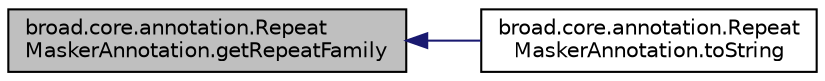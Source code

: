 digraph "broad.core.annotation.RepeatMaskerAnnotation.getRepeatFamily"
{
  edge [fontname="Helvetica",fontsize="10",labelfontname="Helvetica",labelfontsize="10"];
  node [fontname="Helvetica",fontsize="10",shape=record];
  rankdir="LR";
  Node1 [label="broad.core.annotation.Repeat\lMaskerAnnotation.getRepeatFamily",height=0.2,width=0.4,color="black", fillcolor="grey75", style="filled" fontcolor="black"];
  Node1 -> Node2 [dir="back",color="midnightblue",fontsize="10",style="solid"];
  Node2 [label="broad.core.annotation.Repeat\lMaskerAnnotation.toString",height=0.2,width=0.4,color="black", fillcolor="white", style="filled",URL="$classbroad_1_1core_1_1annotation_1_1_repeat_masker_annotation.html#a788542c30b1a5737f23fd170f7247cd3"];
}
